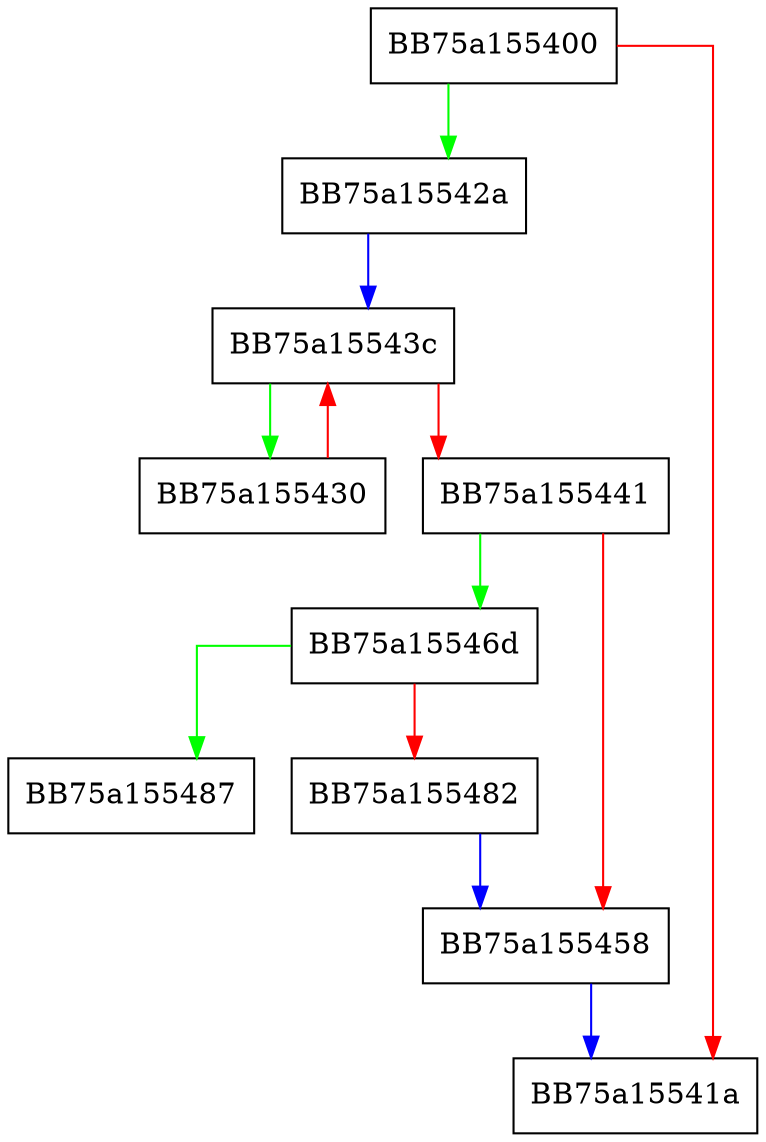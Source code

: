 digraph _Tidy {
  node [shape="box"];
  graph [splines=ortho];
  BB75a155400 -> BB75a15542a [color="green"];
  BB75a155400 -> BB75a15541a [color="red"];
  BB75a15542a -> BB75a15543c [color="blue"];
  BB75a155430 -> BB75a15543c [color="red"];
  BB75a15543c -> BB75a155430 [color="green"];
  BB75a15543c -> BB75a155441 [color="red"];
  BB75a155441 -> BB75a15546d [color="green"];
  BB75a155441 -> BB75a155458 [color="red"];
  BB75a155458 -> BB75a15541a [color="blue"];
  BB75a15546d -> BB75a155487 [color="green"];
  BB75a15546d -> BB75a155482 [color="red"];
  BB75a155482 -> BB75a155458 [color="blue"];
}